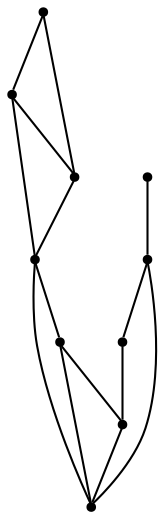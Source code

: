 graph {
  node [shape=point,comment="{\"directed\":false,\"doi\":\"10.1007/3-540-36151-0_22\",\"figure\":\"3 (1)\"}"]

  v0 [pos="615.7875061035156,636.1401494344077"]
  v1 [pos="613.7229283650717,533.6857573191326"]
  v2 [pos="509.20418103535974,533.6857573191326"]
  v3 [pos="512.2999986012777,635.1066207885743"]
  v4 [pos="499.7854232788086,365.42327562967944"]
  v5 [pos="375.39585431416833,416.6526254018148"]
  v6 [pos="345.0708548227946,656.0109074910483"]
  v7 [pos="346.10416094462084,550.460777282715"]
  v8 [pos="292.81252225240075,373.8107776641847"]
  v9 [pos="284.4250202178955,612.1401087443035"]

  v0 -- v1 [id="-1",pos="615.7875061035156,636.1401494344077 613.7229283650717,533.6857573191326 613.7229283650717,533.6857573191326 613.7229283650717,533.6857573191326"]
  v1 -- v2 [id="-2",pos="613.7229283650717,533.6857573191326 509.20418103535974,533.6857573191326 509.20418103535974,533.6857573191326 509.20418103535974,533.6857573191326"]
  v2 -- v0 [id="-4",pos="509.20418103535974,533.6857573191326 615.7875061035156,636.1401494344077 615.7875061035156,636.1401494344077 615.7875061035156,636.1401494344077"]
  v3 -- v2 [id="-5",pos="512.2999986012777,635.1066207885743 509.20418103535974,533.6857573191326 509.20418103535974,533.6857573191326 509.20418103535974,533.6857573191326"]
  v4 -- v1 [id="-6",pos="499.7854232788086,365.42327562967944 613.7229283650717,533.6857573191326 613.7229283650717,533.6857573191326 613.7229283650717,533.6857573191326"]
  v5 -- v2 [id="-8",pos="375.39585431416833,416.6526254018148 509.20418103535974,533.6857573191326 509.20418103535974,533.6857573191326 509.20418103535974,533.6857573191326"]
  v3 -- v0 [id="-3",pos="512.2999986012777,635.1066207885743 615.7875061035156,636.1401494344077 615.7875061035156,636.1401494344077 615.7875061035156,636.1401494344077"]
  v5 -- v4 [id="-7",pos="375.39585431416833,416.6526254018148 499.7854232788086,365.42327562967944 499.7854232788086,365.42327562967944 499.7854232788086,365.42327562967944"]
  v6 -- v3 [id="-10",pos="345.0708548227946,656.0109074910483 512.2999986012777,635.1066207885743 512.2999986012777,635.1066207885743 512.2999986012777,635.1066207885743"]
  v7 -- v3 [id="-11",pos="346.10416094462084,550.460777282715 512.2999986012777,635.1066207885743 512.2999986012777,635.1066207885743 512.2999986012777,635.1066207885743"]
  v6 -- v7 [id="-12",pos="345.0708548227946,656.0109074910483 346.10416094462084,550.460777282715 346.10416094462084,550.460777282715 346.10416094462084,550.460777282715"]
  v8 -- v5 [id="-13",pos="292.81252225240075,373.8107776641847 375.39585431416833,416.6526254018148 375.39585431416833,416.6526254018148 375.39585431416833,416.6526254018148"]
  v9 -- v7 [id="-14",pos="284.4250202178955,612.1401087443035 346.10416094462084,550.460777282715 346.10416094462084,550.460777282715 346.10416094462084,550.460777282715"]
  v9 -- v6 [id="-89",pos="284.4250202178955,612.1401087443035 345.0708548227946,656.0109074910483 345.0708548227946,656.0109074910483 345.0708548227946,656.0109074910483"]
}